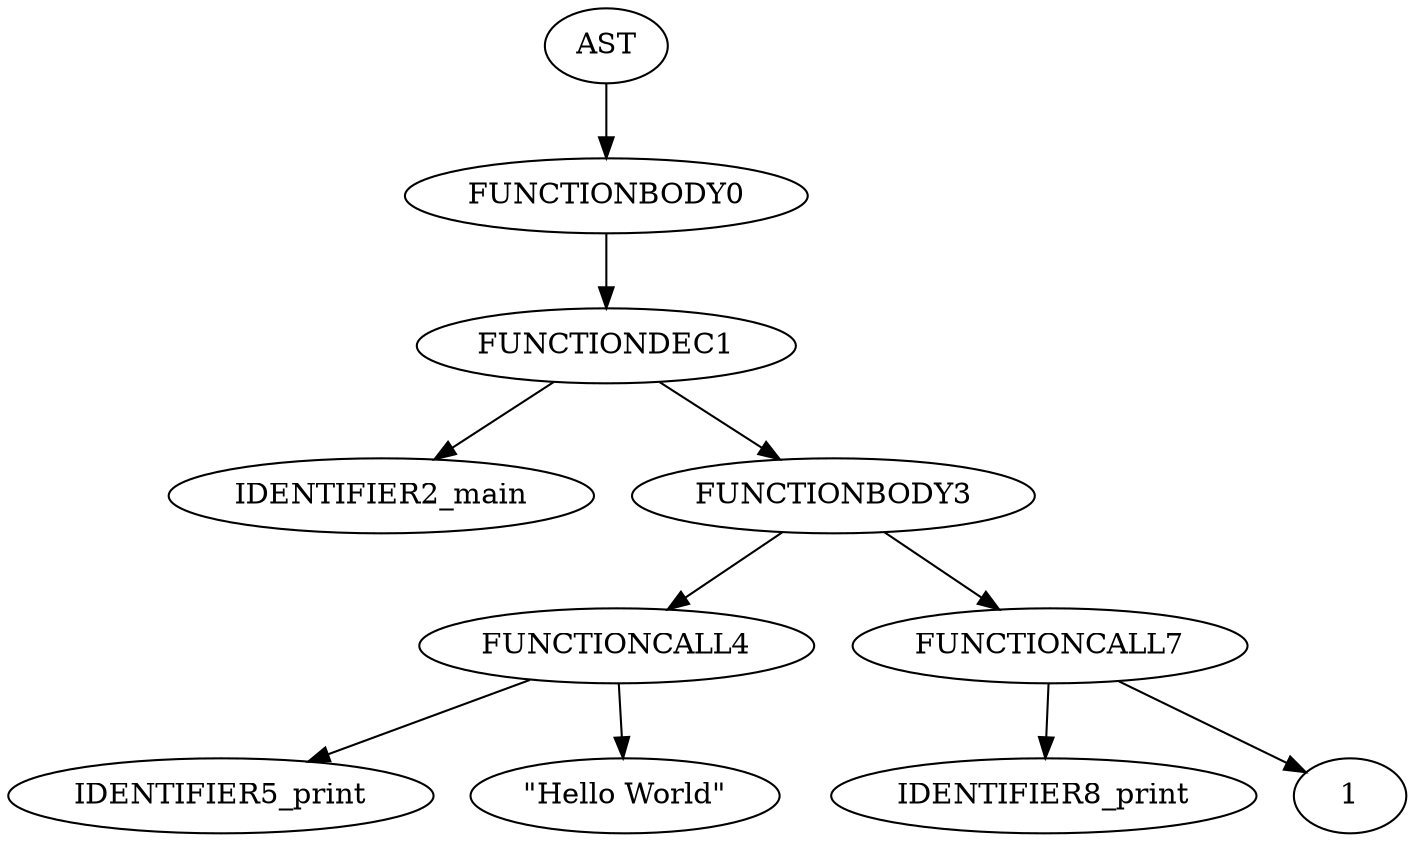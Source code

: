 digraph G {
AST -> FUNCTIONBODY0
FUNCTIONBODY0 -> FUNCTIONDEC1
FUNCTIONDEC1 -> IDENTIFIER2_main
FUNCTIONDEC1 -> FUNCTIONBODY3
FUNCTIONBODY3 -> FUNCTIONCALL4
FUNCTIONCALL4 -> IDENTIFIER5_print
"STRING6_\"Hello World" [label="\"Hello World\""]
FUNCTIONCALL4 -> "STRING6_\"Hello World"

FUNCTIONBODY3 -> FUNCTIONCALL7
FUNCTIONCALL7 -> IDENTIFIER8_print
FUNCTIONCALL7 -> 1


}
